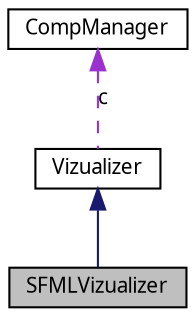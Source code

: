 digraph G
{
  edge [fontname="FreeSans.ttf",fontsize="10",labelfontname="FreeSans.ttf",labelfontsize="10"];
  node [fontname="FreeSans.ttf",fontsize="10",shape=record];
  Node1 [label="SFMLVizualizer",height=0.2,width=0.4,color="black", fillcolor="grey75", style="filled" fontcolor="black"];
  Node2 -> Node1 [dir=back,color="midnightblue",fontsize="10",style="solid",fontname="FreeSans.ttf"];
  Node2 [label="Vizualizer",height=0.2,width=0.4,color="black", fillcolor="white", style="filled",URL="$class_vizualizer.html"];
  Node3 -> Node2 [dir=back,color="darkorchid3",fontsize="10",style="dashed",label="c",fontname="FreeSans.ttf"];
  Node3 [label="CompManager",height=0.2,width=0.4,color="black", fillcolor="white", style="filled",URL="$class_comp_manager.html",tooltip="Менеджер компонентов."];
}
